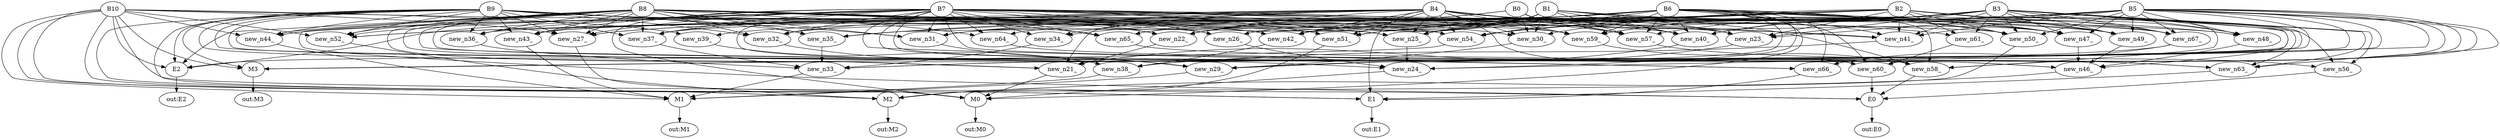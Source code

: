 digraph G {
    "B7" -> "M0";
    "new_n27_" -> "M0";
    "new_n24_" -> "M0";
    "new_n21_" -> "M0";
    "B6" -> "M0";
    "B10" -> "M0";
    "B4" -> "new_n21_";
    "new_n23_" -> "new_n21_";
    "new_n22_" -> "new_n21_";
    "B5" -> "new_n21_";
    "B8" -> "new_n21_";
    "B9" -> "new_n21_";
    "B1" -> "new_n22_";
    "B8" -> "new_n22_";
    "B6" -> "new_n22_";
    "B7" -> "new_n22_";
    "B0" -> "new_n22_";
    "B4" -> "new_n22_";
    "B2" -> "new_n23_";
    "B1" -> "new_n23_";
    "B5" -> "new_n23_";
    "B4" -> "new_n23_";
    "B7" -> "new_n23_";
    "B3" -> "new_n23_";
    "new_n25_" -> "new_n24_";
    "new_n26_" -> "new_n24_";
    "B5" -> "new_n24_";
    "B9" -> "new_n24_";
    "B6" -> "new_n24_";
    "B3" -> "new_n25_";
    "B8" -> "new_n25_";
    "B7" -> "new_n25_";
    "B2" -> "new_n25_";
    "B4" -> "new_n25_";
    "B1" -> "new_n25_";
    "B1" -> "new_n26_";
    "B7" -> "new_n26_";
    "B8" -> "new_n26_";
    "B2" -> "new_n26_";
    "B10" -> "new_n27_";
    "B2" -> "new_n27_";
    "B3" -> "new_n27_";
    "B7" -> "new_n27_";
    "B9" -> "new_n27_";
    "B8" -> "new_n27_";
    "new_n33_" -> "M1";
    "new_n43_" -> "M1";
    "new_n29_" -> "M1";
    "B10" -> "M1";
    "new_n44_" -> "M1";
    "new_n38_" -> "M1";
    "new_n31_" -> "new_n29_";
    "new_n30_" -> "new_n29_";
    "new_n32_" -> "new_n29_";
    "B6" -> "new_n29_";
    "B5" -> "new_n29_";
    "B1" -> "new_n30_";
    "B7" -> "new_n30_";
    "B2" -> "new_n30_";
    "B0" -> "new_n30_";
    "B4" -> "new_n30_";
    "B4" -> "new_n31_";
    "B2" -> "new_n31_";
    "B7" -> "new_n31_";
    "B8" -> "new_n31_";
    "B9" -> "new_n31_";
    "B1" -> "new_n31_";
    "B4" -> "new_n32_";
    "B3" -> "new_n32_";
    "B8" -> "new_n32_";
    "B9" -> "new_n32_";
    "B7" -> "new_n32_";
    "new_n34_" -> "new_n33_";
    "new_n35_" -> "new_n33_";
    "new_n36_" -> "new_n33_";
    "new_n37_" -> "new_n33_";
    "B3" -> "new_n33_";
    "B5" -> "new_n33_";
    "B7" -> "new_n34_";
    "B6" -> "new_n34_";
    "B4" -> "new_n34_";
    "B8" -> "new_n35_";
    "B9" -> "new_n35_";
    "B4" -> "new_n35_";
    "B2" -> "new_n35_";
    "B1" -> "new_n35_";
    "B8" -> "new_n36_";
    "B9" -> "new_n36_";
    "B4" -> "new_n36_";
    "B7" -> "new_n36_";
    "B4" -> "new_n37_";
    "B8" -> "new_n37_";
    "B7" -> "new_n37_";
    "B9" -> "new_n37_";
    "B6" -> "new_n37_";
    "new_n41_" -> "new_n38_";
    "new_n40_" -> "new_n38_";
    "new_n42_" -> "new_n38_";
    "B7" -> "new_n38_";
    "B8" -> "new_n38_";
    "new_n39_" -> "new_n38_";
    "B6" -> "new_n39_";
    "B10" -> "new_n39_";
    "B4" -> "new_n40_";
    "B9" -> "new_n40_";
    "B1" -> "new_n40_";
    "B5" -> "new_n40_";
    "B3" -> "new_n40_";
    "B6" -> "new_n40_";
    "B4" -> "new_n41_";
    "B9" -> "new_n41_";
    "B3" -> "new_n41_";
    "B5" -> "new_n41_";
    "B2" -> "new_n41_";
    "B6" -> "new_n41_";
    "B9" -> "new_n42_";
    "B4" -> "new_n42_";
    "B6" -> "new_n42_";
    "B3" -> "new_n42_";
    "B2" -> "new_n42_";
    "B10" -> "new_n42_";
    "B4" -> "new_n43_";
    "B8" -> "new_n43_";
    "B7" -> "new_n43_";
    "B6" -> "new_n43_";
    "B9" -> "new_n43_";
    "B9" -> "new_n44_";
    "B7" -> "new_n44_";
    "B8" -> "new_n44_";
    "B6" -> "new_n44_";
    "B10" -> "new_n44_";
    "new_n46_" -> "M2";
    "new_n50_" -> "M2";
    "B9" -> "M2";
    "B10" -> "M2";
    "new_n51_" -> "M2";
    "new_n52_" -> "M2";
    "new_n47_" -> "new_n46_";
    "B2" -> "new_n46_";
    "new_n48_" -> "new_n46_";
    "new_n49_" -> "new_n46_";
    "B7" -> "new_n46_";
    "B8" -> "new_n46_";
    "B6" -> "new_n47_";
    "B0" -> "new_n47_";
    "B1" -> "new_n47_";
    "B5" -> "new_n47_";
    "B3" -> "new_n47_";
    "B4" -> "new_n47_";
    "B2" -> "new_n48_";
    "B6" -> "new_n48_";
    "B5" -> "new_n48_";
    "B3" -> "new_n48_";
    "B4" -> "new_n48_";
    "B2" -> "new_n49_";
    "B1" -> "new_n49_";
    "B3" -> "new_n49_";
    "B4" -> "new_n49_";
    "B5" -> "new_n49_";
    "B6" -> "new_n49_";
    "B3" -> "new_n50_";
    "B2" -> "new_n50_";
    "B4" -> "new_n50_";
    "B5" -> "new_n50_";
    "B6" -> "new_n50_";
    "B7" -> "new_n50_";
    "B4" -> "new_n51_";
    "B5" -> "new_n51_";
    "B7" -> "new_n51_";
    "B6" -> "new_n51_";
    "B8" -> "new_n51_";
    "B10" -> "new_n52_";
    "B5" -> "new_n52_";
    "B6" -> "new_n52_";
    "B7" -> "new_n52_";
    "B8" -> "new_n52_";
    "B9" -> "new_n52_";
    "new_n54_" -> "M3";
    "B3" -> "M3";
    "B9" -> "M3";
    "B10" -> "M3";
    "B2" -> "new_n54_";
    "B4" -> "new_n54_";
    "B5" -> "new_n54_";
    "B6" -> "new_n54_";
    "B7" -> "new_n54_";
    "B8" -> "new_n54_";
    "new_n56_" -> "E0";
    "new_n58_" -> "E0";
    "B8" -> "E0";
    "B10" -> "E0";
    "new_n60_" -> "E0";
    "new_n57_" -> "new_n56_";
    "B2" -> "new_n56_";
    "B3" -> "new_n56_";
    "B7" -> "new_n57_";
    "B4" -> "new_n57_";
    "B0" -> "new_n57_";
    "B1" -> "new_n57_";
    "B6" -> "new_n57_";
    "B5" -> "new_n57_";
    "B1" -> "new_n58_";
    "B2" -> "new_n58_";
    "B6" -> "new_n58_";
    "B5" -> "new_n58_";
    "B7" -> "new_n58_";
    "new_n59_" -> "new_n58_";
    "B5" -> "new_n59_";
    "B6" -> "new_n59_";
    "B3" -> "new_n59_";
    "B7" -> "new_n59_";
    "B4" -> "new_n59_";
    "B9" -> "new_n59_";
    "new_n61_" -> "new_n60_";
    "B4" -> "new_n60_";
    "B5" -> "new_n60_";
    "B6" -> "new_n60_";
    "B7" -> "new_n60_";
    "B9" -> "new_n60_";
    "B8" -> "new_n61_";
    "B2" -> "new_n61_";
    "B3" -> "new_n61_";
    "B4" -> "E1";
    "new_n63_" -> "E1";
    "new_n66_" -> "E1";
    "B9" -> "E1";
    "B10" -> "E1";
    "new_n65_" -> "new_n63_";
    "new_n64_" -> "new_n63_";
    "B2" -> "new_n63_";
    "B3" -> "new_n63_";
    "B5" -> "new_n63_";
    "B6" -> "new_n64_";
    "B7" -> "new_n64_";
    "B8" -> "new_n64_";
    "B7" -> "new_n65_";
    "B8" -> "new_n65_";
    "B0" -> "new_n65_";
    "B1" -> "new_n65_";
    "B6" -> "new_n66_";
    "B5" -> "new_n66_";
    "new_n67_" -> "new_n66_";
    "B7" -> "new_n66_";
    "B8" -> "new_n66_";
    "B2" -> "new_n67_";
    "B3" -> "new_n67_";
    "B4" -> "new_n67_";
    "B5" -> "new_n67_";
    "B6" -> "new_n67_";
    "new_n67_" -> "E2";
    "B7" -> "E2";
    "B8" -> "E2";
    "B9" -> "E2";
    "B10" -> "E2";
    "M0" -> "out:M0";
    "M1" -> "out:M1";
    "M2" -> "out:M2";
    "M3" -> "out:M3";
    "E0" -> "out:E0";
    "E1" -> "out:E1";
    "E2" -> "out:E2";
}
